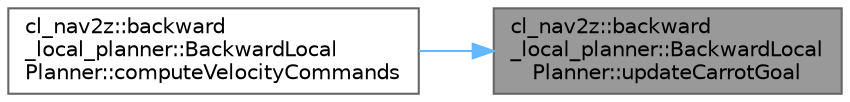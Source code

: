 digraph "cl_nav2z::backward_local_planner::BackwardLocalPlanner::updateCarrotGoal"
{
 // LATEX_PDF_SIZE
  bgcolor="transparent";
  edge [fontname=Helvetica,fontsize=10,labelfontname=Helvetica,labelfontsize=10];
  node [fontname=Helvetica,fontsize=10,shape=box,height=0.2,width=0.4];
  rankdir="RL";
  Node1 [label="cl_nav2z::backward\l_local_planner::BackwardLocal\lPlanner::updateCarrotGoal",height=0.2,width=0.4,color="gray40", fillcolor="grey60", style="filled", fontcolor="black",tooltip=" "];
  Node1 -> Node2 [dir="back",color="steelblue1",style="solid"];
  Node2 [label="cl_nav2z::backward\l_local_planner::BackwardLocal\lPlanner::computeVelocityCommands",height=0.2,width=0.4,color="grey40", fillcolor="white", style="filled",URL="$classcl__nav2z_1_1backward__local__planner_1_1BackwardLocalPlanner.html#a32ec394e239dc3e8ef8c862b908c9a00",tooltip="nav2_core computeVelocityCommands - calculates the best command given the current pose and velocity"];
}
